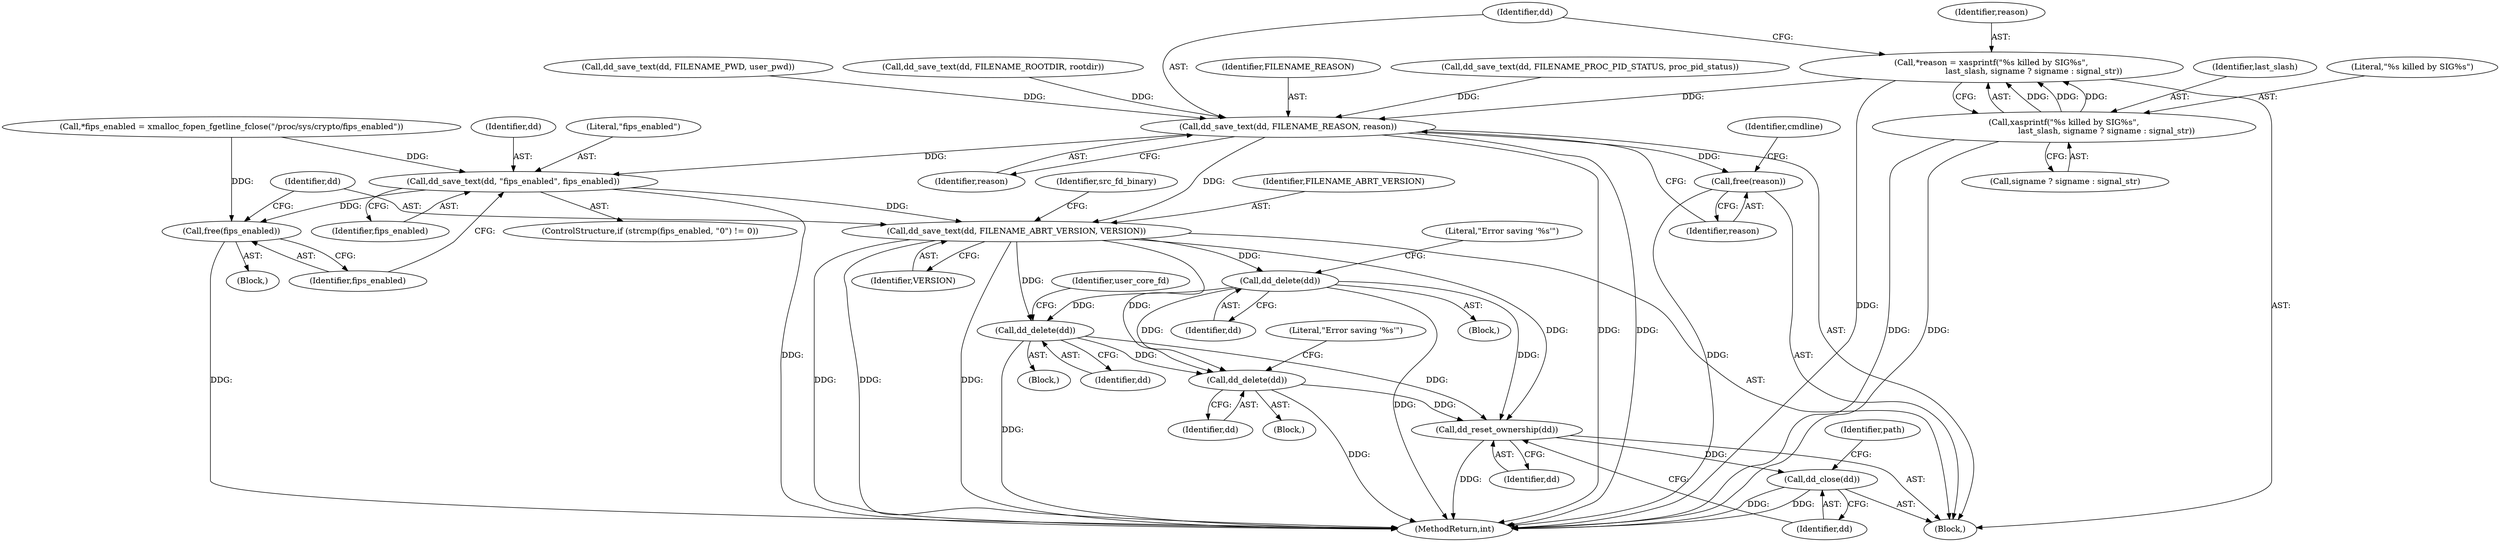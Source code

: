 digraph "0_abrt_8939398b82006ba1fec4ed491339fc075f43fc7c_1@pointer" {
"1000832" [label="(Call,*reason = xasprintf(\"%s killed by SIG%s\",\n                                 last_slash, signame ? signame : signal_str))"];
"1000834" [label="(Call,xasprintf(\"%s killed by SIG%s\",\n                                 last_slash, signame ? signame : signal_str))"];
"1000841" [label="(Call,dd_save_text(dd, FILENAME_REASON, reason))"];
"1000845" [label="(Call,free(reason))"];
"1000875" [label="(Call,dd_save_text(dd, \"fips_enabled\", fips_enabled))"];
"1000879" [label="(Call,free(fips_enabled))"];
"1000881" [label="(Call,dd_save_text(dd, FILENAME_ABRT_VERSION, VERSION))"];
"1000917" [label="(Call,dd_delete(dd))"];
"1000954" [label="(Call,dd_delete(dd))"];
"1001065" [label="(Call,dd_delete(dd))"];
"1001072" [label="(Call,dd_reset_ownership(dd))"];
"1001074" [label="(Call,dd_close(dd))"];
"1000814" [label="(Call,dd_save_text(dd, FILENAME_PWD, user_pwd))"];
"1000884" [label="(Identifier,VERSION)"];
"1000827" [label="(Call,dd_save_text(dd, FILENAME_ROOTDIR, rootdir))"];
"1000832" [label="(Call,*reason = xasprintf(\"%s killed by SIG%s\",\n                                 last_slash, signame ? signame : signal_str))"];
"1000920" [label="(Literal,\"Error saving '%s'\")"];
"1000842" [label="(Identifier,dd)"];
"1000841" [label="(Call,dd_save_text(dd, FILENAME_REASON, reason))"];
"1000882" [label="(Identifier,dd)"];
"1001072" [label="(Call,dd_reset_ownership(dd))"];
"1000833" [label="(Identifier,reason)"];
"1001073" [label="(Identifier,dd)"];
"1001075" [label="(Identifier,dd)"];
"1000836" [label="(Identifier,last_slash)"];
"1001066" [label="(Identifier,dd)"];
"1000879" [label="(Call,free(fips_enabled))"];
"1000918" [label="(Identifier,dd)"];
"1000834" [label="(Call,xasprintf(\"%s killed by SIG%s\",\n                                 last_slash, signame ? signame : signal_str))"];
"1000876" [label="(Identifier,dd)"];
"1000955" [label="(Identifier,dd)"];
"1001074" [label="(Call,dd_close(dd))"];
"1000843" [label="(Identifier,FILENAME_REASON)"];
"1000875" [label="(Call,dd_save_text(dd, \"fips_enabled\", fips_enabled))"];
"1000844" [label="(Identifier,reason)"];
"1000881" [label="(Call,dd_save_text(dd, FILENAME_ABRT_VERSION, VERSION))"];
"1000951" [label="(Block,)"];
"1000958" [label="(Identifier,user_core_fd)"];
"1000845" [label="(Call,free(reason))"];
"1000808" [label="(Call,dd_save_text(dd, FILENAME_PROC_PID_STATUS, proc_pid_status))"];
"1000868" [label="(Block,)"];
"1001064" [label="(Block,)"];
"1000883" [label="(Identifier,FILENAME_ABRT_VERSION)"];
"1000917" [label="(Call,dd_delete(dd))"];
"1000862" [label="(Call,*fips_enabled = xmalloc_fopen_fgetline_fclose(\"/proc/sys/crypto/fips_enabled\"))"];
"1000835" [label="(Literal,\"%s killed by SIG%s\")"];
"1000849" [label="(Identifier,cmdline)"];
"1000869" [label="(ControlStructure,if (strcmp(fips_enabled, \"0\") != 0))"];
"1001065" [label="(Call,dd_delete(dd))"];
"1000878" [label="(Identifier,fips_enabled)"];
"1000877" [label="(Literal,\"fips_enabled\")"];
"1000880" [label="(Identifier,fips_enabled)"];
"1000916" [label="(Block,)"];
"1001237" [label="(MethodReturn,int)"];
"1000887" [label="(Identifier,src_fd_binary)"];
"1001078" [label="(Identifier,path)"];
"1001068" [label="(Literal,\"Error saving '%s'\")"];
"1000659" [label="(Block,)"];
"1000837" [label="(Call,signame ? signame : signal_str)"];
"1000954" [label="(Call,dd_delete(dd))"];
"1000846" [label="(Identifier,reason)"];
"1000832" -> "1000659"  [label="AST: "];
"1000832" -> "1000834"  [label="CFG: "];
"1000833" -> "1000832"  [label="AST: "];
"1000834" -> "1000832"  [label="AST: "];
"1000842" -> "1000832"  [label="CFG: "];
"1000832" -> "1001237"  [label="DDG: "];
"1000834" -> "1000832"  [label="DDG: "];
"1000834" -> "1000832"  [label="DDG: "];
"1000834" -> "1000832"  [label="DDG: "];
"1000832" -> "1000841"  [label="DDG: "];
"1000834" -> "1000837"  [label="CFG: "];
"1000835" -> "1000834"  [label="AST: "];
"1000836" -> "1000834"  [label="AST: "];
"1000837" -> "1000834"  [label="AST: "];
"1000834" -> "1001237"  [label="DDG: "];
"1000834" -> "1001237"  [label="DDG: "];
"1000841" -> "1000659"  [label="AST: "];
"1000841" -> "1000844"  [label="CFG: "];
"1000842" -> "1000841"  [label="AST: "];
"1000843" -> "1000841"  [label="AST: "];
"1000844" -> "1000841"  [label="AST: "];
"1000846" -> "1000841"  [label="CFG: "];
"1000841" -> "1001237"  [label="DDG: "];
"1000841" -> "1001237"  [label="DDG: "];
"1000808" -> "1000841"  [label="DDG: "];
"1000827" -> "1000841"  [label="DDG: "];
"1000814" -> "1000841"  [label="DDG: "];
"1000841" -> "1000845"  [label="DDG: "];
"1000841" -> "1000875"  [label="DDG: "];
"1000841" -> "1000881"  [label="DDG: "];
"1000845" -> "1000659"  [label="AST: "];
"1000845" -> "1000846"  [label="CFG: "];
"1000846" -> "1000845"  [label="AST: "];
"1000849" -> "1000845"  [label="CFG: "];
"1000845" -> "1001237"  [label="DDG: "];
"1000875" -> "1000869"  [label="AST: "];
"1000875" -> "1000878"  [label="CFG: "];
"1000876" -> "1000875"  [label="AST: "];
"1000877" -> "1000875"  [label="AST: "];
"1000878" -> "1000875"  [label="AST: "];
"1000880" -> "1000875"  [label="CFG: "];
"1000875" -> "1001237"  [label="DDG: "];
"1000862" -> "1000875"  [label="DDG: "];
"1000875" -> "1000879"  [label="DDG: "];
"1000875" -> "1000881"  [label="DDG: "];
"1000879" -> "1000868"  [label="AST: "];
"1000879" -> "1000880"  [label="CFG: "];
"1000880" -> "1000879"  [label="AST: "];
"1000882" -> "1000879"  [label="CFG: "];
"1000879" -> "1001237"  [label="DDG: "];
"1000862" -> "1000879"  [label="DDG: "];
"1000881" -> "1000659"  [label="AST: "];
"1000881" -> "1000884"  [label="CFG: "];
"1000882" -> "1000881"  [label="AST: "];
"1000883" -> "1000881"  [label="AST: "];
"1000884" -> "1000881"  [label="AST: "];
"1000887" -> "1000881"  [label="CFG: "];
"1000881" -> "1001237"  [label="DDG: "];
"1000881" -> "1001237"  [label="DDG: "];
"1000881" -> "1001237"  [label="DDG: "];
"1000881" -> "1000917"  [label="DDG: "];
"1000881" -> "1000954"  [label="DDG: "];
"1000881" -> "1001065"  [label="DDG: "];
"1000881" -> "1001072"  [label="DDG: "];
"1000917" -> "1000916"  [label="AST: "];
"1000917" -> "1000918"  [label="CFG: "];
"1000918" -> "1000917"  [label="AST: "];
"1000920" -> "1000917"  [label="CFG: "];
"1000917" -> "1001237"  [label="DDG: "];
"1000917" -> "1000954"  [label="DDG: "];
"1000917" -> "1001065"  [label="DDG: "];
"1000917" -> "1001072"  [label="DDG: "];
"1000954" -> "1000951"  [label="AST: "];
"1000954" -> "1000955"  [label="CFG: "];
"1000955" -> "1000954"  [label="AST: "];
"1000958" -> "1000954"  [label="CFG: "];
"1000954" -> "1001237"  [label="DDG: "];
"1000954" -> "1001065"  [label="DDG: "];
"1000954" -> "1001072"  [label="DDG: "];
"1001065" -> "1001064"  [label="AST: "];
"1001065" -> "1001066"  [label="CFG: "];
"1001066" -> "1001065"  [label="AST: "];
"1001068" -> "1001065"  [label="CFG: "];
"1001065" -> "1001237"  [label="DDG: "];
"1001065" -> "1001072"  [label="DDG: "];
"1001072" -> "1000659"  [label="AST: "];
"1001072" -> "1001073"  [label="CFG: "];
"1001073" -> "1001072"  [label="AST: "];
"1001075" -> "1001072"  [label="CFG: "];
"1001072" -> "1001237"  [label="DDG: "];
"1001072" -> "1001074"  [label="DDG: "];
"1001074" -> "1000659"  [label="AST: "];
"1001074" -> "1001075"  [label="CFG: "];
"1001075" -> "1001074"  [label="AST: "];
"1001078" -> "1001074"  [label="CFG: "];
"1001074" -> "1001237"  [label="DDG: "];
"1001074" -> "1001237"  [label="DDG: "];
}
